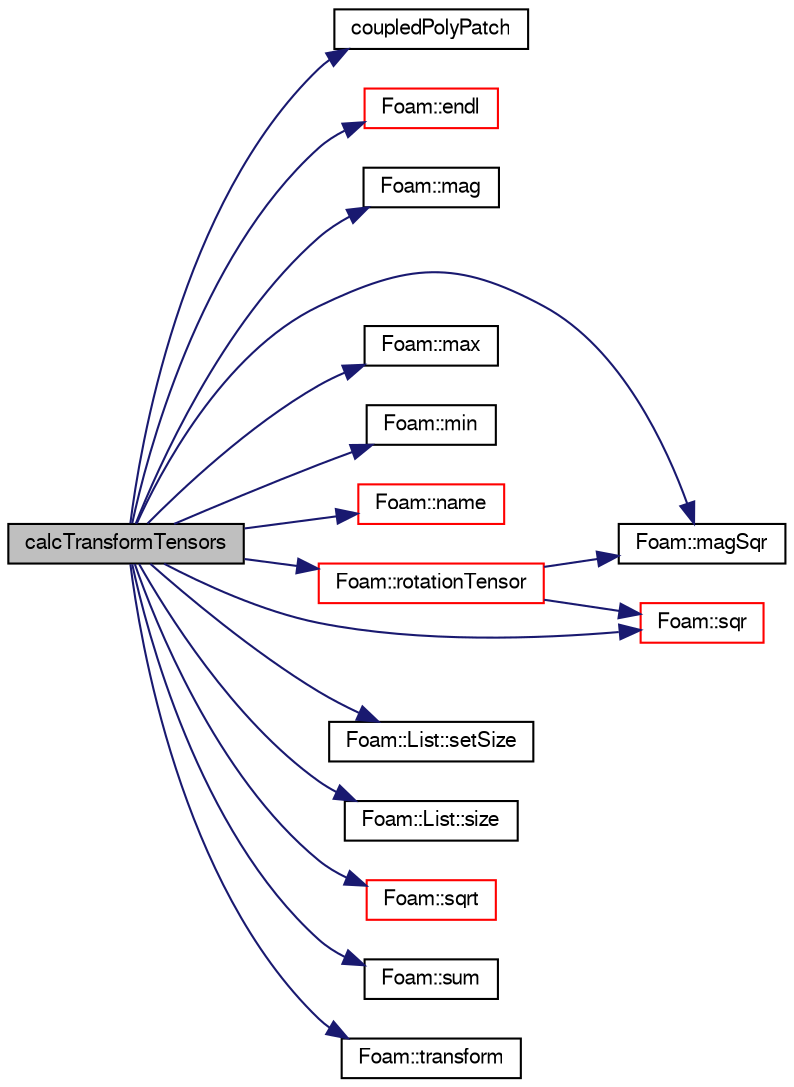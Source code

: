 digraph "calcTransformTensors"
{
  bgcolor="transparent";
  edge [fontname="FreeSans",fontsize="10",labelfontname="FreeSans",labelfontsize="10"];
  node [fontname="FreeSans",fontsize="10",shape=record];
  rankdir="LR";
  Node22 [label="calcTransformTensors",height=0.2,width=0.4,color="black", fillcolor="grey75", style="filled", fontcolor="black"];
  Node22 -> Node23 [color="midnightblue",fontsize="10",style="solid",fontname="FreeSans"];
  Node23 [label="coupledPolyPatch",height=0.2,width=0.4,color="black",URL="$a27426.html#ac65676aab1a7799cd4de5979e8434c88",tooltip="Construct from components. "];
  Node22 -> Node24 [color="midnightblue",fontsize="10",style="solid",fontname="FreeSans"];
  Node24 [label="Foam::endl",height=0.2,width=0.4,color="red",URL="$a21124.html#a2db8fe02a0d3909e9351bb4275b23ce4",tooltip="Add newline and flush stream. "];
  Node22 -> Node26 [color="midnightblue",fontsize="10",style="solid",fontname="FreeSans"];
  Node26 [label="Foam::mag",height=0.2,width=0.4,color="black",URL="$a21124.html#a929da2a3fdcf3dacbbe0487d3a330dae"];
  Node22 -> Node27 [color="midnightblue",fontsize="10",style="solid",fontname="FreeSans"];
  Node27 [label="Foam::magSqr",height=0.2,width=0.4,color="black",URL="$a21124.html#ae6fff2c6981e6d9618aa5038e69def6e"];
  Node22 -> Node28 [color="midnightblue",fontsize="10",style="solid",fontname="FreeSans"];
  Node28 [label="Foam::max",height=0.2,width=0.4,color="black",URL="$a21124.html#ac993e906cf2774ae77e666bc24e81733"];
  Node22 -> Node29 [color="midnightblue",fontsize="10",style="solid",fontname="FreeSans"];
  Node29 [label="Foam::min",height=0.2,width=0.4,color="black",URL="$a21124.html#a253e112ad2d56d96230ff39ea7f442dc"];
  Node22 -> Node30 [color="midnightblue",fontsize="10",style="solid",fontname="FreeSans"];
  Node30 [label="Foam::name",height=0.2,width=0.4,color="red",URL="$a21124.html#adcb0df2bd4953cb6bb390272d8263c3a",tooltip="Return a string representation of a complex. "];
  Node22 -> Node33 [color="midnightblue",fontsize="10",style="solid",fontname="FreeSans"];
  Node33 [label="Foam::rotationTensor",height=0.2,width=0.4,color="red",URL="$a21124.html#a1be81720bcafb843826c32024fe5fbe3"];
  Node33 -> Node27 [color="midnightblue",fontsize="10",style="solid",fontname="FreeSans"];
  Node33 -> Node35 [color="midnightblue",fontsize="10",style="solid",fontname="FreeSans"];
  Node35 [label="Foam::sqr",height=0.2,width=0.4,color="red",URL="$a21124.html#a277dc11c581d53826ab5090b08f3b17b"];
  Node22 -> Node39 [color="midnightblue",fontsize="10",style="solid",fontname="FreeSans"];
  Node39 [label="Foam::List::setSize",height=0.2,width=0.4,color="black",URL="$a25694.html#aedb985ffeaf1bdbfeccc2a8730405703",tooltip="Reset size of List. "];
  Node22 -> Node40 [color="midnightblue",fontsize="10",style="solid",fontname="FreeSans"];
  Node40 [label="Foam::List::size",height=0.2,width=0.4,color="black",URL="$a25694.html#a8a5f6fa29bd4b500caf186f60245b384",tooltip="Override size to be inconsistent with allocated storage. "];
  Node22 -> Node35 [color="midnightblue",fontsize="10",style="solid",fontname="FreeSans"];
  Node22 -> Node41 [color="midnightblue",fontsize="10",style="solid",fontname="FreeSans"];
  Node41 [label="Foam::sqrt",height=0.2,width=0.4,color="red",URL="$a21124.html#a8616bd62eebf2342a80222fecb1bda71"];
  Node22 -> Node43 [color="midnightblue",fontsize="10",style="solid",fontname="FreeSans"];
  Node43 [label="Foam::sum",height=0.2,width=0.4,color="black",URL="$a21124.html#a3d8733143aad0e03b300186ab4bef137"];
  Node22 -> Node44 [color="midnightblue",fontsize="10",style="solid",fontname="FreeSans"];
  Node44 [label="Foam::transform",height=0.2,width=0.4,color="black",URL="$a21124.html#a919915170941701c1223291531ad010c"];
}
